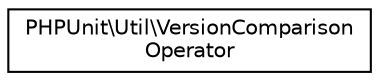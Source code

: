 digraph "Graphical Class Hierarchy"
{
  edge [fontname="Helvetica",fontsize="10",labelfontname="Helvetica",labelfontsize="10"];
  node [fontname="Helvetica",fontsize="10",shape=record];
  rankdir="LR";
  Node0 [label="PHPUnit\\Util\\VersionComparison\lOperator",height=0.2,width=0.4,color="black", fillcolor="white", style="filled",URL="$classPHPUnit_1_1Util_1_1VersionComparisonOperator.html"];
}
